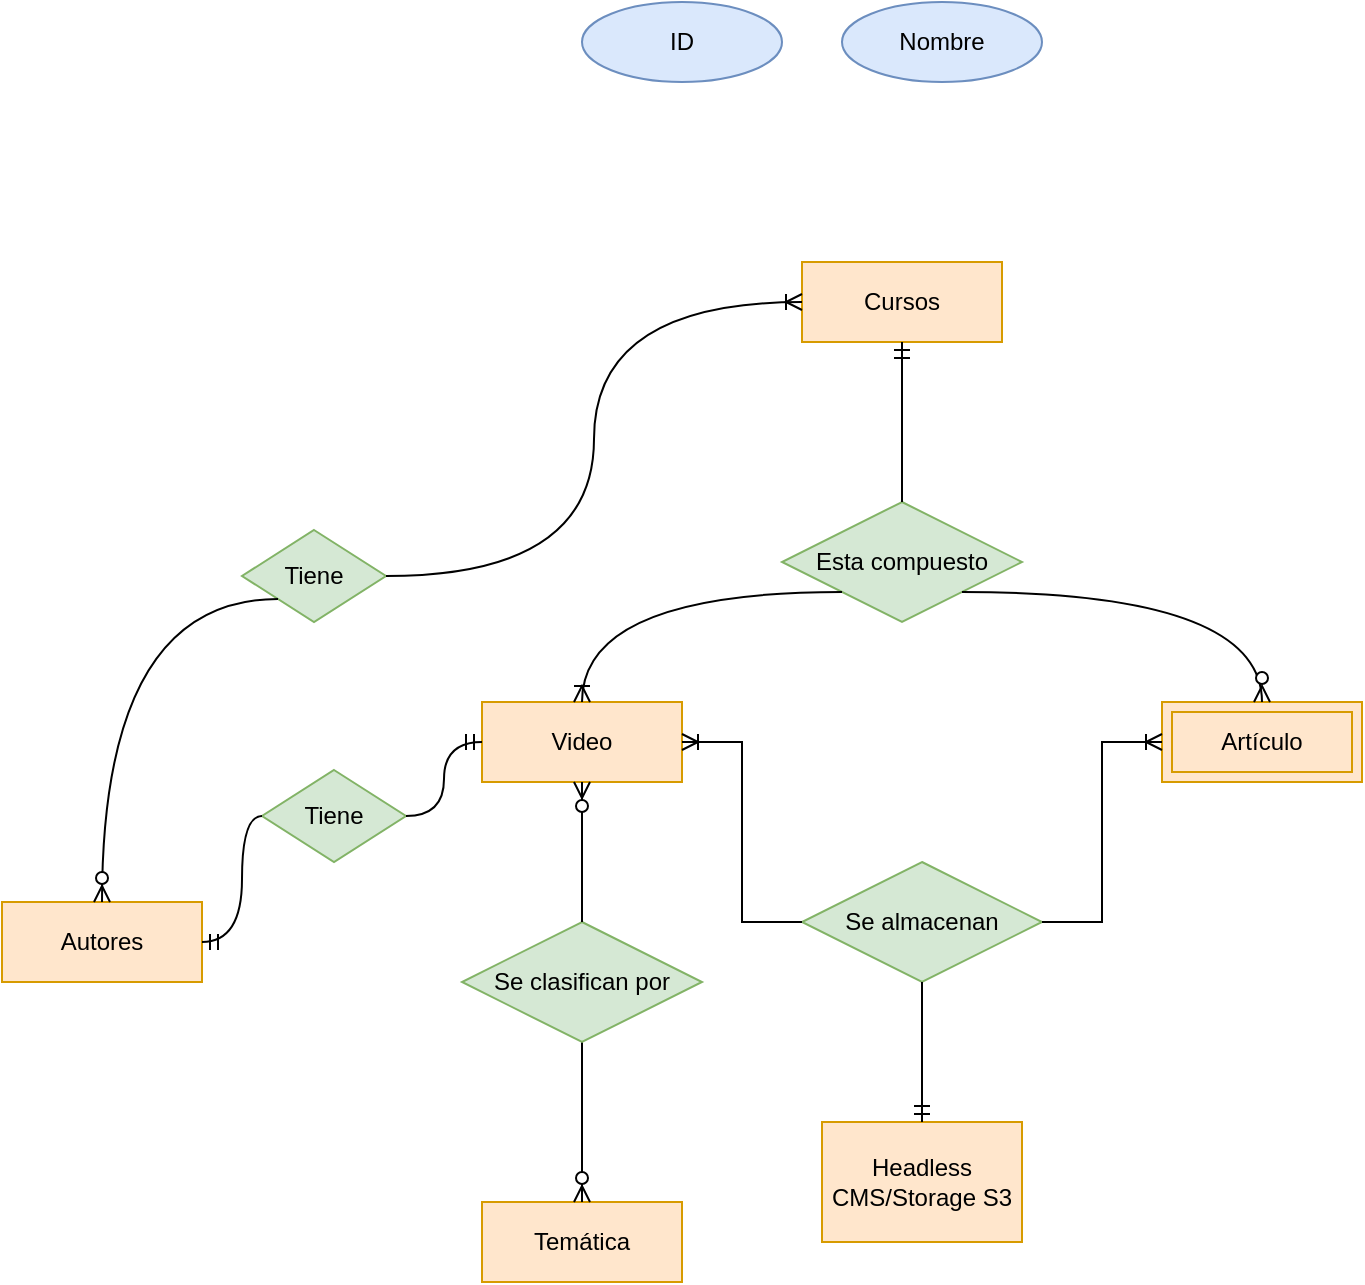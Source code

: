 <mxfile version="21.2.8" type="device">
  <diagram id="R2lEEEUBdFMjLlhIrx00" name="Page-1">
    <mxGraphModel dx="815" dy="734" grid="1" gridSize="10" guides="1" tooltips="1" connect="1" arrows="1" fold="1" page="1" pageScale="1" pageWidth="850" pageHeight="1100" math="0" shadow="0" extFonts="Permanent Marker^https://fonts.googleapis.com/css?family=Permanent+Marker">
      <root>
        <mxCell id="0" />
        <mxCell id="1" parent="0" />
        <mxCell id="HlgU43PbQlkoQTGRtPIK-1" value="Cursos" style="whiteSpace=wrap;html=1;align=center;fillColor=#ffe6cc;strokeColor=#d79b00;" vertex="1" parent="1">
          <mxGeometry x="1270" y="200" width="100" height="40" as="geometry" />
        </mxCell>
        <mxCell id="HlgU43PbQlkoQTGRtPIK-2" value="Video" style="whiteSpace=wrap;html=1;align=center;fillColor=#ffe6cc;strokeColor=#d79b00;" vertex="1" parent="1">
          <mxGeometry x="1110" y="420" width="100" height="40" as="geometry" />
        </mxCell>
        <mxCell id="HlgU43PbQlkoQTGRtPIK-3" value="Esta compuesto" style="shape=rhombus;perimeter=rhombusPerimeter;whiteSpace=wrap;html=1;align=center;fillColor=#d5e8d4;strokeColor=#82b366;" vertex="1" parent="1">
          <mxGeometry x="1260" y="320" width="120" height="60" as="geometry" />
        </mxCell>
        <mxCell id="HlgU43PbQlkoQTGRtPIK-8" value="" style="fontSize=12;html=1;endArrow=ERmandOne;rounded=0;entryX=0.5;entryY=1;entryDx=0;entryDy=0;exitX=0.5;exitY=0;exitDx=0;exitDy=0;" edge="1" parent="1" source="HlgU43PbQlkoQTGRtPIK-3" target="HlgU43PbQlkoQTGRtPIK-1">
          <mxGeometry width="100" height="100" relative="1" as="geometry">
            <mxPoint x="1300" y="540" as="sourcePoint" />
            <mxPoint x="1400" y="440" as="targetPoint" />
          </mxGeometry>
        </mxCell>
        <mxCell id="HlgU43PbQlkoQTGRtPIK-10" value="Artículo" style="shape=ext;margin=3;double=1;whiteSpace=wrap;html=1;align=center;fillColor=#ffe6cc;strokeColor=#d79b00;" vertex="1" parent="1">
          <mxGeometry x="1450" y="420" width="100" height="40" as="geometry" />
        </mxCell>
        <mxCell id="HlgU43PbQlkoQTGRtPIK-14" value="Temática" style="whiteSpace=wrap;html=1;align=center;fillColor=#ffe6cc;strokeColor=#d79b00;" vertex="1" parent="1">
          <mxGeometry x="1110" y="670" width="100" height="40" as="geometry" />
        </mxCell>
        <mxCell id="HlgU43PbQlkoQTGRtPIK-15" value="" style="fontSize=12;html=1;endArrow=ERzeroToMany;endFill=1;rounded=0;exitX=0.5;exitY=1;exitDx=0;exitDy=0;entryX=0.5;entryY=0;entryDx=0;entryDy=0;" edge="1" parent="1" source="HlgU43PbQlkoQTGRtPIK-17" target="HlgU43PbQlkoQTGRtPIK-14">
          <mxGeometry width="100" height="100" relative="1" as="geometry">
            <mxPoint x="1200" y="640" as="sourcePoint" />
            <mxPoint x="1300" y="540" as="targetPoint" />
          </mxGeometry>
        </mxCell>
        <mxCell id="HlgU43PbQlkoQTGRtPIK-17" value="Se clasifican por" style="shape=rhombus;perimeter=rhombusPerimeter;whiteSpace=wrap;html=1;align=center;fillColor=#d5e8d4;strokeColor=#82b366;" vertex="1" parent="1">
          <mxGeometry x="1100" y="530" width="120" height="60" as="geometry" />
        </mxCell>
        <mxCell id="HlgU43PbQlkoQTGRtPIK-19" value="Autores" style="whiteSpace=wrap;html=1;align=center;fillColor=#ffe6cc;strokeColor=#d79b00;" vertex="1" parent="1">
          <mxGeometry x="870" y="520" width="100" height="40" as="geometry" />
        </mxCell>
        <mxCell id="HlgU43PbQlkoQTGRtPIK-26" value="Se almacenan" style="shape=rhombus;perimeter=rhombusPerimeter;whiteSpace=wrap;html=1;align=center;fillColor=#d5e8d4;strokeColor=#82b366;" vertex="1" parent="1">
          <mxGeometry x="1270" y="500" width="120" height="60" as="geometry" />
        </mxCell>
        <mxCell id="HlgU43PbQlkoQTGRtPIK-29" value="Headless CMS/Storage S3" style="whiteSpace=wrap;html=1;align=center;fillColor=#ffe6cc;strokeColor=#d79b00;" vertex="1" parent="1">
          <mxGeometry x="1280" y="630" width="100" height="60" as="geometry" />
        </mxCell>
        <mxCell id="HlgU43PbQlkoQTGRtPIK-32" value="ID" style="ellipse;whiteSpace=wrap;html=1;align=center;fillColor=#dae8fc;strokeColor=#6c8ebf;" vertex="1" parent="1">
          <mxGeometry x="1160" y="70" width="100" height="40" as="geometry" />
        </mxCell>
        <mxCell id="HlgU43PbQlkoQTGRtPIK-33" value="" style="edgeStyle=orthogonalEdgeStyle;fontSize=12;html=1;endArrow=ERoneToMany;rounded=0;exitX=0;exitY=1;exitDx=0;exitDy=0;entryX=0.5;entryY=0;entryDx=0;entryDy=0;curved=1;" edge="1" parent="1" source="HlgU43PbQlkoQTGRtPIK-3" target="HlgU43PbQlkoQTGRtPIK-2">
          <mxGeometry width="100" height="100" relative="1" as="geometry">
            <mxPoint x="1280" y="470" as="sourcePoint" />
            <mxPoint x="1180" y="393" as="targetPoint" />
          </mxGeometry>
        </mxCell>
        <mxCell id="HlgU43PbQlkoQTGRtPIK-34" value="Nombre" style="ellipse;whiteSpace=wrap;html=1;align=center;fillColor=#dae8fc;strokeColor=#6c8ebf;" vertex="1" parent="1">
          <mxGeometry x="1290" y="70" width="100" height="40" as="geometry" />
        </mxCell>
        <mxCell id="HlgU43PbQlkoQTGRtPIK-39" value="" style="edgeStyle=orthogonalEdgeStyle;fontSize=12;html=1;endArrow=ERzeroToMany;endFill=1;rounded=0;exitX=1;exitY=1;exitDx=0;exitDy=0;entryX=0.5;entryY=0;entryDx=0;entryDy=0;curved=1;" edge="1" parent="1" source="HlgU43PbQlkoQTGRtPIK-3" target="HlgU43PbQlkoQTGRtPIK-10">
          <mxGeometry width="100" height="100" relative="1" as="geometry">
            <mxPoint x="1420" y="430" as="sourcePoint" />
            <mxPoint x="1520" y="330" as="targetPoint" />
          </mxGeometry>
        </mxCell>
        <mxCell id="HlgU43PbQlkoQTGRtPIK-41" value="" style="edgeStyle=entityRelationEdgeStyle;fontSize=12;html=1;endArrow=ERoneToMany;rounded=0;entryX=1;entryY=0.5;entryDx=0;entryDy=0;exitX=0;exitY=0.5;exitDx=0;exitDy=0;" edge="1" parent="1" source="HlgU43PbQlkoQTGRtPIK-26" target="HlgU43PbQlkoQTGRtPIK-2">
          <mxGeometry width="100" height="100" relative="1" as="geometry">
            <mxPoint x="1170" y="580" as="sourcePoint" />
            <mxPoint x="1270" y="480" as="targetPoint" />
          </mxGeometry>
        </mxCell>
        <mxCell id="HlgU43PbQlkoQTGRtPIK-42" value="" style="edgeStyle=entityRelationEdgeStyle;fontSize=12;html=1;endArrow=ERoneToMany;rounded=0;exitX=1;exitY=0.5;exitDx=0;exitDy=0;" edge="1" parent="1" source="HlgU43PbQlkoQTGRtPIK-26" target="HlgU43PbQlkoQTGRtPIK-10">
          <mxGeometry width="100" height="100" relative="1" as="geometry">
            <mxPoint x="1170" y="580" as="sourcePoint" />
            <mxPoint x="1270" y="480" as="targetPoint" />
          </mxGeometry>
        </mxCell>
        <mxCell id="HlgU43PbQlkoQTGRtPIK-44" value="" style="fontSize=12;html=1;endArrow=ERmandOne;rounded=0;exitX=0.5;exitY=1;exitDx=0;exitDy=0;entryX=0.5;entryY=0;entryDx=0;entryDy=0;" edge="1" parent="1" source="HlgU43PbQlkoQTGRtPIK-26" target="HlgU43PbQlkoQTGRtPIK-29">
          <mxGeometry width="100" height="100" relative="1" as="geometry">
            <mxPoint x="1170" y="540" as="sourcePoint" />
            <mxPoint x="1334" y="631" as="targetPoint" />
          </mxGeometry>
        </mxCell>
        <mxCell id="HlgU43PbQlkoQTGRtPIK-51" value="Tiene" style="shape=rhombus;perimeter=rhombusPerimeter;whiteSpace=wrap;html=1;align=center;fillColor=#d5e8d4;strokeColor=#82b366;" vertex="1" parent="1">
          <mxGeometry x="990" y="334" width="72" height="46" as="geometry" />
        </mxCell>
        <mxCell id="HlgU43PbQlkoQTGRtPIK-52" value="" style="edgeStyle=orthogonalEdgeStyle;fontSize=12;html=1;endArrow=ERzeroToMany;endFill=1;rounded=0;exitX=0;exitY=1;exitDx=0;exitDy=0;entryX=0.5;entryY=0;entryDx=0;entryDy=0;curved=1;" edge="1" parent="1" source="HlgU43PbQlkoQTGRtPIK-51" target="HlgU43PbQlkoQTGRtPIK-19">
          <mxGeometry width="100" height="100" relative="1" as="geometry">
            <mxPoint x="1170" y="570" as="sourcePoint" />
            <mxPoint x="1270" y="470" as="targetPoint" />
          </mxGeometry>
        </mxCell>
        <mxCell id="HlgU43PbQlkoQTGRtPIK-54" value="Tiene" style="shape=rhombus;perimeter=rhombusPerimeter;whiteSpace=wrap;html=1;align=center;fillColor=#d5e8d4;strokeColor=#82b366;" vertex="1" parent="1">
          <mxGeometry x="1000" y="454" width="72" height="46" as="geometry" />
        </mxCell>
        <mxCell id="HlgU43PbQlkoQTGRtPIK-56" value="" style="edgeStyle=orthogonalEdgeStyle;fontSize=12;html=1;endArrow=ERmandOne;rounded=0;exitX=1;exitY=0.5;exitDx=0;exitDy=0;entryX=0;entryY=0.5;entryDx=0;entryDy=0;curved=1;" edge="1" parent="1" source="HlgU43PbQlkoQTGRtPIK-54" target="HlgU43PbQlkoQTGRtPIK-2">
          <mxGeometry width="100" height="100" relative="1" as="geometry">
            <mxPoint x="1090" y="600" as="sourcePoint" />
            <mxPoint x="1190" y="500" as="targetPoint" />
          </mxGeometry>
        </mxCell>
        <mxCell id="HlgU43PbQlkoQTGRtPIK-57" value="" style="edgeStyle=orthogonalEdgeStyle;fontSize=12;html=1;endArrow=ERmandOne;rounded=0;exitX=0;exitY=0.5;exitDx=0;exitDy=0;entryX=1;entryY=0.5;entryDx=0;entryDy=0;curved=1;" edge="1" parent="1" source="HlgU43PbQlkoQTGRtPIK-54" target="HlgU43PbQlkoQTGRtPIK-19">
          <mxGeometry width="100" height="100" relative="1" as="geometry">
            <mxPoint x="1090" y="600" as="sourcePoint" />
            <mxPoint x="1190" y="500" as="targetPoint" />
            <Array as="points">
              <mxPoint x="990" y="477" />
              <mxPoint x="990" y="540" />
            </Array>
          </mxGeometry>
        </mxCell>
        <mxCell id="HlgU43PbQlkoQTGRtPIK-59" value="" style="edgeStyle=orthogonalEdgeStyle;fontSize=12;html=1;endArrow=ERoneToMany;rounded=0;exitX=1;exitY=0.5;exitDx=0;exitDy=0;entryX=0;entryY=0.5;entryDx=0;entryDy=0;curved=1;" edge="1" parent="1" source="HlgU43PbQlkoQTGRtPIK-51" target="HlgU43PbQlkoQTGRtPIK-1">
          <mxGeometry width="100" height="100" relative="1" as="geometry">
            <mxPoint x="1220" y="410" as="sourcePoint" />
            <mxPoint x="1320" y="310" as="targetPoint" />
          </mxGeometry>
        </mxCell>
        <mxCell id="HlgU43PbQlkoQTGRtPIK-60" value="" style="fontSize=12;html=1;endArrow=ERzeroToMany;endFill=1;rounded=0;exitX=0.5;exitY=0;exitDx=0;exitDy=0;entryX=0.5;entryY=1;entryDx=0;entryDy=0;" edge="1" parent="1" source="HlgU43PbQlkoQTGRtPIK-17" target="HlgU43PbQlkoQTGRtPIK-2">
          <mxGeometry width="100" height="100" relative="1" as="geometry">
            <mxPoint x="1170" y="600" as="sourcePoint" />
            <mxPoint x="1170" y="680" as="targetPoint" />
          </mxGeometry>
        </mxCell>
      </root>
    </mxGraphModel>
  </diagram>
</mxfile>
